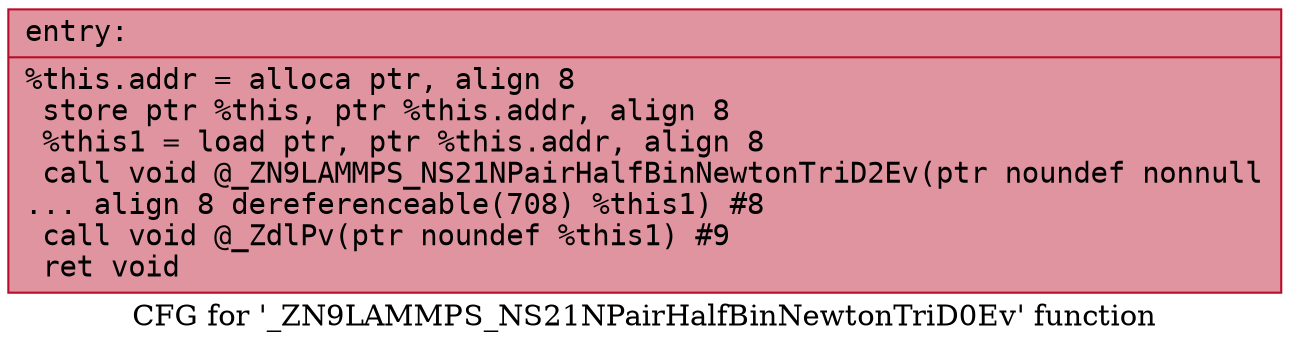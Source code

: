 digraph "CFG for '_ZN9LAMMPS_NS21NPairHalfBinNewtonTriD0Ev' function" {
	label="CFG for '_ZN9LAMMPS_NS21NPairHalfBinNewtonTriD0Ev' function";

	Node0x55dd82fcd400 [shape=record,color="#b70d28ff", style=filled, fillcolor="#b70d2870" fontname="Courier",label="{entry:\l|  %this.addr = alloca ptr, align 8\l  store ptr %this, ptr %this.addr, align 8\l  %this1 = load ptr, ptr %this.addr, align 8\l  call void @_ZN9LAMMPS_NS21NPairHalfBinNewtonTriD2Ev(ptr noundef nonnull\l... align 8 dereferenceable(708) %this1) #8\l  call void @_ZdlPv(ptr noundef %this1) #9\l  ret void\l}"];
}
